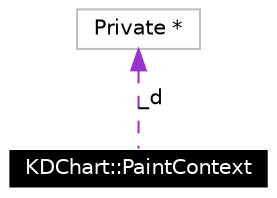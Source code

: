 digraph G
{
  edge [fontname="Helvetica",fontsize=10,labelfontname="Helvetica",labelfontsize=10];
  node [fontname="Helvetica",fontsize=10,shape=record];
  Node474 [label="KDChart::PaintContext",height=0.2,width=0.4,color="white", fillcolor="black", style="filled" fontcolor="white"];
  Node475 -> Node474 [dir=back,color="darkorchid3",fontsize=10,style="dashed",label="_d",fontname="Helvetica"];
  Node475 [label="Private *",height=0.2,width=0.4,color="grey75"];
}
